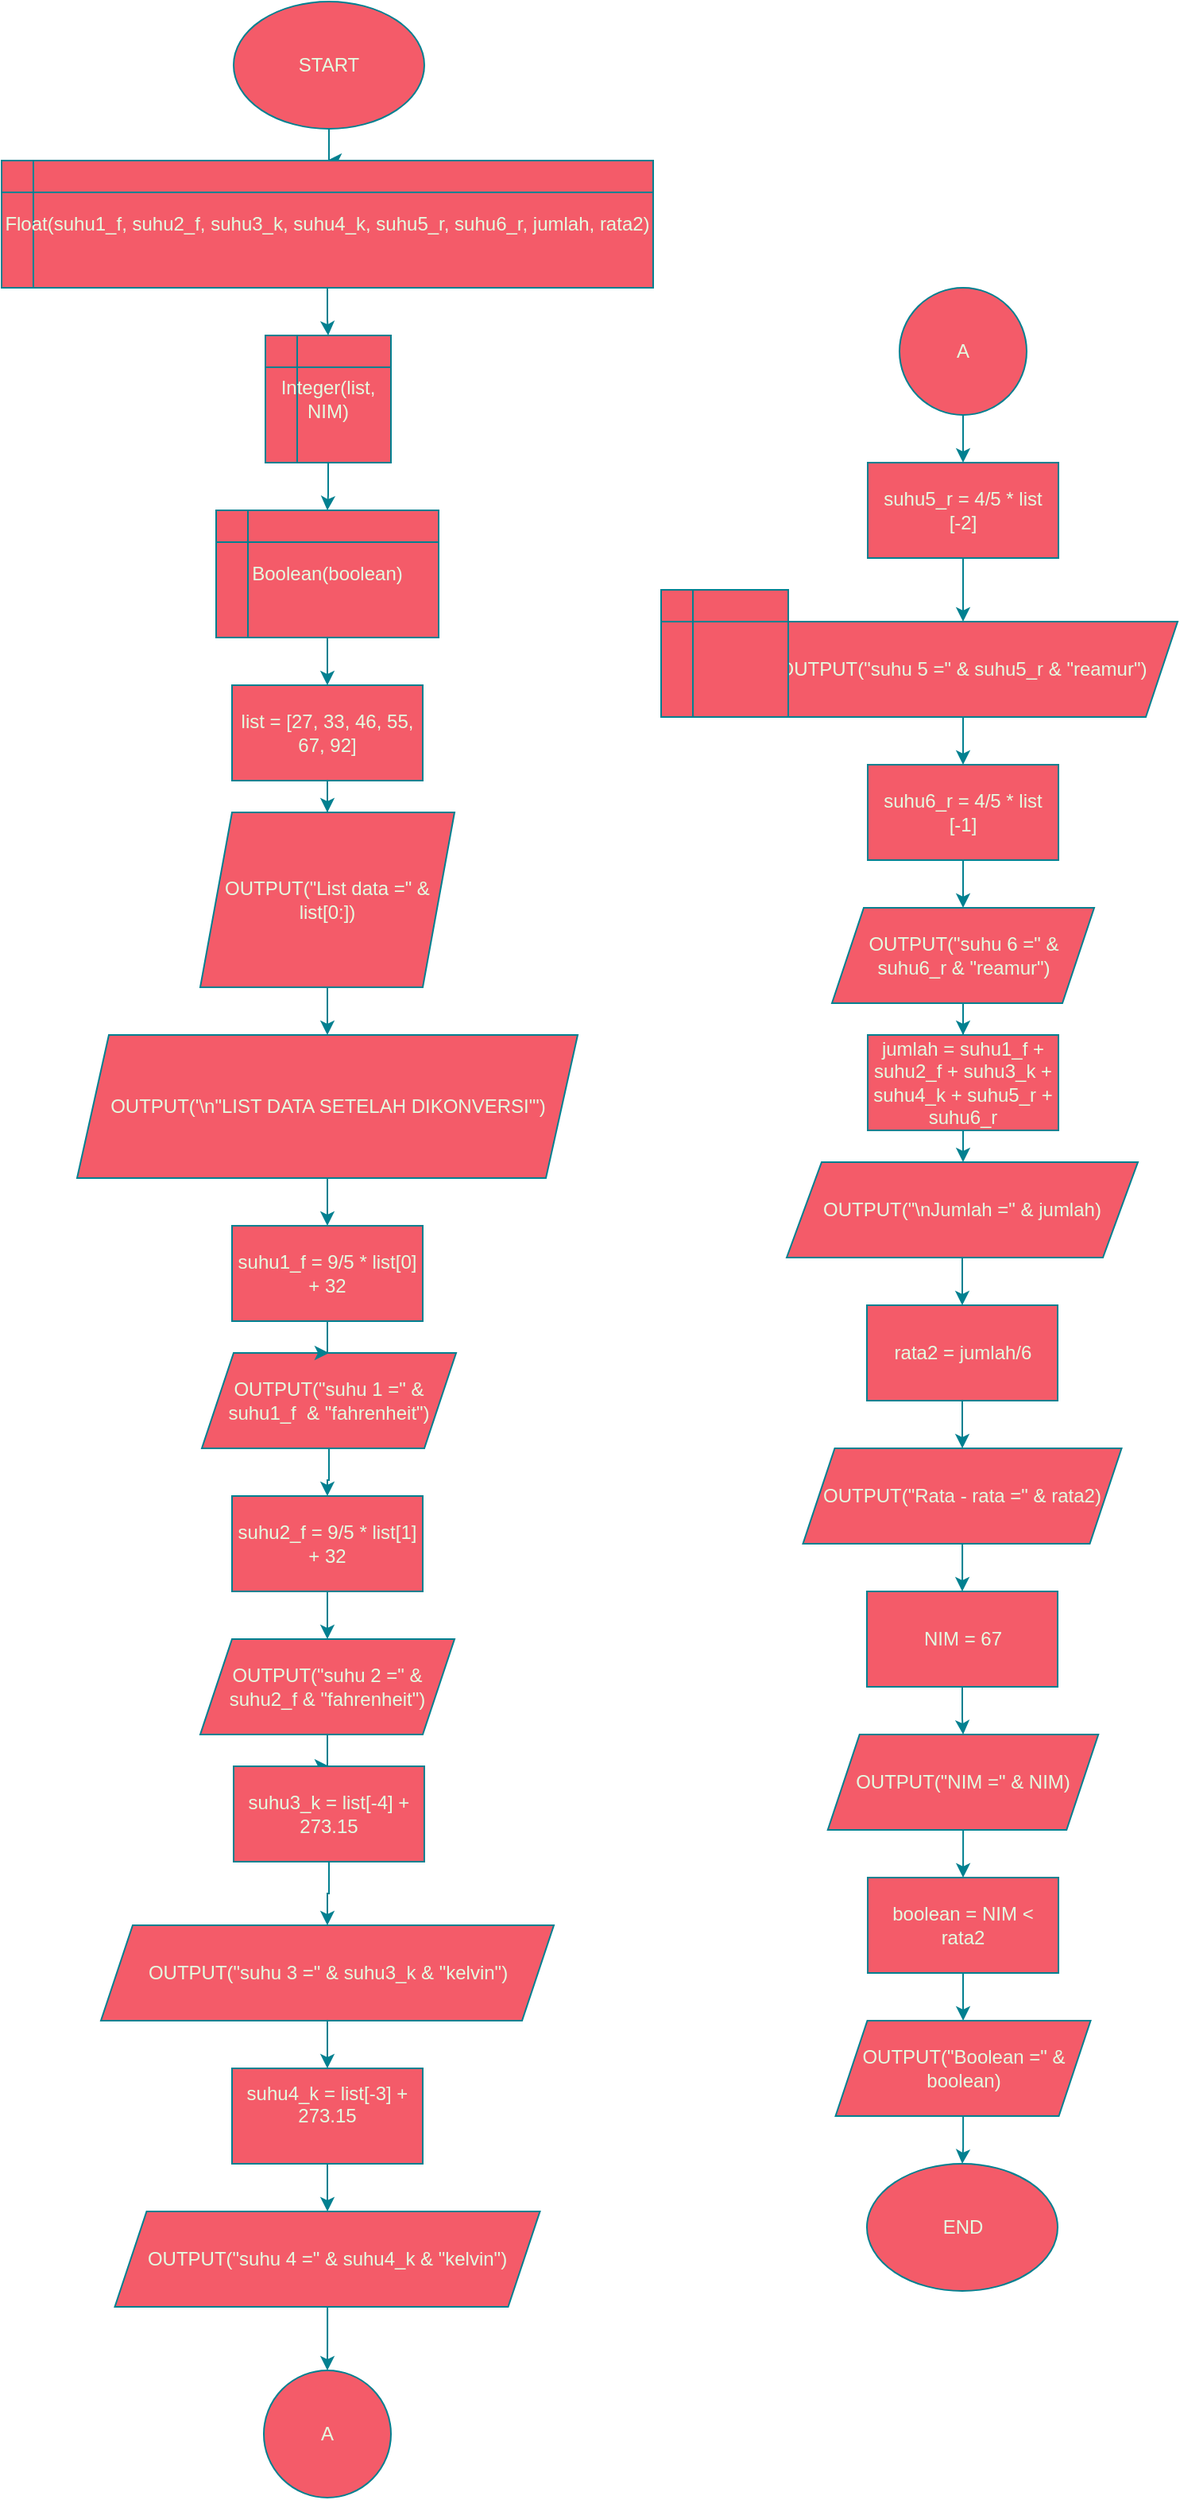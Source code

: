 <mxfile version="28.1.2">
  <diagram name="Page-1" id="HGJYyIN5H71mKzbjmEJC">
    <mxGraphModel dx="1048" dy="1753" grid="1" gridSize="10" guides="1" tooltips="1" connect="1" arrows="1" fold="1" page="1" pageScale="1" pageWidth="850" pageHeight="1100" math="0" shadow="0">
      <root>
        <mxCell id="0" />
        <mxCell id="1" parent="0" />
        <mxCell id="OzHoojJ7Z5lg3WIj5GDq-36" value="" style="edgeStyle=orthogonalEdgeStyle;rounded=0;orthogonalLoop=1;jettySize=auto;html=1;strokeColor=#028090;fontColor=#E4FDE1;fillColor=#F45B69;" edge="1" parent="1" source="OzHoojJ7Z5lg3WIj5GDq-10" target="OzHoojJ7Z5lg3WIj5GDq-24">
          <mxGeometry relative="1" as="geometry" />
        </mxCell>
        <mxCell id="OzHoojJ7Z5lg3WIj5GDq-10" value="START" style="ellipse;whiteSpace=wrap;html=1;strokeColor=#028090;fontColor=#E4FDE1;fillColor=#F45B69;labelBackgroundColor=none;" vertex="1" parent="1">
          <mxGeometry x="281" y="-290" width="120" height="80" as="geometry" />
        </mxCell>
        <mxCell id="OzHoojJ7Z5lg3WIj5GDq-19" value="" style="edgeStyle=orthogonalEdgeStyle;rounded=0;orthogonalLoop=1;jettySize=auto;html=1;strokeColor=#028090;fontColor=#E4FDE1;fillColor=#F45B69;" edge="1" parent="1" source="OzHoojJ7Z5lg3WIj5GDq-16" target="OzHoojJ7Z5lg3WIj5GDq-18">
          <mxGeometry relative="1" as="geometry" />
        </mxCell>
        <mxCell id="OzHoojJ7Z5lg3WIj5GDq-16" value="OUTPUT(&quot;List data =&quot; &amp;amp; list[0:])" style="shape=parallelogram;perimeter=parallelogramPerimeter;whiteSpace=wrap;html=1;fixedSize=1;fillColor=#F45B69;strokeColor=#028090;fontColor=#E4FDE1;labelBackgroundColor=none;" vertex="1" parent="1">
          <mxGeometry x="260" y="220" width="160" height="110" as="geometry" />
        </mxCell>
        <mxCell id="OzHoojJ7Z5lg3WIj5GDq-106" value="" style="edgeStyle=orthogonalEdgeStyle;rounded=0;orthogonalLoop=1;jettySize=auto;html=1;strokeColor=#028090;fontColor=#E4FDE1;fillColor=#F45B69;" edge="1" parent="1" source="OzHoojJ7Z5lg3WIj5GDq-18" target="OzHoojJ7Z5lg3WIj5GDq-105">
          <mxGeometry relative="1" as="geometry" />
        </mxCell>
        <mxCell id="OzHoojJ7Z5lg3WIj5GDq-18" value="OUTPUT(&#39;\n&quot;LIST DATA SETELAH DIKONVERSI&quot;&#39;)" style="shape=parallelogram;perimeter=parallelogramPerimeter;whiteSpace=wrap;html=1;fixedSize=1;fillColor=#F45B69;strokeColor=#028090;fontColor=#E4FDE1;labelBackgroundColor=none;" vertex="1" parent="1">
          <mxGeometry x="182.5" y="360" width="315" height="90" as="geometry" />
        </mxCell>
        <mxCell id="OzHoojJ7Z5lg3WIj5GDq-24" value="Float(suhu1_f, suhu2_f, suhu3_k, suhu4_k, suhu5_r, suhu6_r, jumlah, rata2)" style="shape=internalStorage;whiteSpace=wrap;html=1;backgroundOutline=1;strokeColor=#028090;fontColor=#E4FDE1;fillColor=#F45B69;" vertex="1" parent="1">
          <mxGeometry x="135" y="-190" width="410" height="80" as="geometry" />
        </mxCell>
        <mxCell id="OzHoojJ7Z5lg3WIj5GDq-110" value="" style="edgeStyle=orthogonalEdgeStyle;rounded=0;orthogonalLoop=1;jettySize=auto;html=1;strokeColor=#028090;fontColor=#E4FDE1;fillColor=#F45B69;" edge="1" parent="1" source="OzHoojJ7Z5lg3WIj5GDq-41" target="OzHoojJ7Z5lg3WIj5GDq-108">
          <mxGeometry relative="1" as="geometry" />
        </mxCell>
        <mxCell id="OzHoojJ7Z5lg3WIj5GDq-41" value="OUTPUT(&quot;suhu 1 =&quot; &amp;amp; suhu1_f&amp;nbsp; &amp;amp; &quot;fahrenheit&quot;)" style="shape=parallelogram;perimeter=parallelogramPerimeter;whiteSpace=wrap;html=1;fixedSize=1;fillColor=#F45B69;strokeColor=#028090;fontColor=#E4FDE1;labelBackgroundColor=none;" vertex="1" parent="1">
          <mxGeometry x="261" y="560" width="160" height="60" as="geometry" />
        </mxCell>
        <mxCell id="OzHoojJ7Z5lg3WIj5GDq-114" value="" style="edgeStyle=orthogonalEdgeStyle;rounded=0;orthogonalLoop=1;jettySize=auto;html=1;strokeColor=#028090;fontColor=#E4FDE1;fillColor=#F45B69;" edge="1" parent="1" source="OzHoojJ7Z5lg3WIj5GDq-45" target="OzHoojJ7Z5lg3WIj5GDq-113">
          <mxGeometry relative="1" as="geometry" />
        </mxCell>
        <mxCell id="OzHoojJ7Z5lg3WIj5GDq-45" value="OUTPUT(&quot;suhu 2 =&quot; &amp;amp; suhu2_f &amp;amp; &quot;fahrenheit&quot;)" style="shape=parallelogram;perimeter=parallelogramPerimeter;whiteSpace=wrap;html=1;fixedSize=1;fillColor=#F45B69;strokeColor=#028090;fontColor=#E4FDE1;labelBackgroundColor=none;" vertex="1" parent="1">
          <mxGeometry x="260" y="740" width="160" height="60" as="geometry" />
        </mxCell>
        <mxCell id="OzHoojJ7Z5lg3WIj5GDq-118" value="" style="edgeStyle=orthogonalEdgeStyle;rounded=0;orthogonalLoop=1;jettySize=auto;html=1;strokeColor=#028090;fontColor=#E4FDE1;fillColor=#F45B69;" edge="1" parent="1" source="OzHoojJ7Z5lg3WIj5GDq-50" target="OzHoojJ7Z5lg3WIj5GDq-117">
          <mxGeometry relative="1" as="geometry" />
        </mxCell>
        <mxCell id="OzHoojJ7Z5lg3WIj5GDq-50" value="OUTPUT(&quot;suhu 3 =&quot; &amp;amp; suhu3_k &amp;amp; &quot;kelvin&quot;)" style="shape=parallelogram;perimeter=parallelogramPerimeter;whiteSpace=wrap;html=1;fixedSize=1;fillColor=#F45B69;strokeColor=#028090;fontColor=#E4FDE1;labelBackgroundColor=none;" vertex="1" parent="1">
          <mxGeometry x="197.5" y="920" width="285" height="60" as="geometry" />
        </mxCell>
        <mxCell id="OzHoojJ7Z5lg3WIj5GDq-57" value="" style="edgeStyle=orthogonalEdgeStyle;rounded=0;orthogonalLoop=1;jettySize=auto;html=1;strokeColor=#028090;fontColor=#E4FDE1;fillColor=#F45B69;" edge="1" parent="1" source="OzHoojJ7Z5lg3WIj5GDq-54" target="OzHoojJ7Z5lg3WIj5GDq-56">
          <mxGeometry relative="1" as="geometry" />
        </mxCell>
        <mxCell id="OzHoojJ7Z5lg3WIj5GDq-54" value="OUTPUT(&quot;suhu 4 =&quot; &amp;amp; suhu4_k &amp;amp; &quot;kelvin&quot;)" style="shape=parallelogram;perimeter=parallelogramPerimeter;whiteSpace=wrap;html=1;fixedSize=1;fillColor=#F45B69;strokeColor=#028090;fontColor=#E4FDE1;labelBackgroundColor=none;" vertex="1" parent="1">
          <mxGeometry x="206.25" y="1100" width="267.5" height="60" as="geometry" />
        </mxCell>
        <mxCell id="OzHoojJ7Z5lg3WIj5GDq-56" value="A" style="ellipse;whiteSpace=wrap;html=1;fillColor=#F45B69;strokeColor=#028090;fontColor=#E4FDE1;labelBackgroundColor=none;" vertex="1" parent="1">
          <mxGeometry x="300" y="1200" width="80" height="80" as="geometry" />
        </mxCell>
        <mxCell id="OzHoojJ7Z5lg3WIj5GDq-64" value="" style="edgeStyle=orthogonalEdgeStyle;rounded=0;orthogonalLoop=1;jettySize=auto;html=1;strokeColor=#028090;fontColor=#E4FDE1;fillColor=#F45B69;" edge="1" parent="1" source="OzHoojJ7Z5lg3WIj5GDq-59" target="OzHoojJ7Z5lg3WIj5GDq-63">
          <mxGeometry relative="1" as="geometry" />
        </mxCell>
        <mxCell id="OzHoojJ7Z5lg3WIj5GDq-59" value="A" style="ellipse;whiteSpace=wrap;html=1;aspect=fixed;strokeColor=#028090;fontColor=#E4FDE1;fillColor=#F45B69;" vertex="1" parent="1">
          <mxGeometry x="700" y="-110" width="80" height="80" as="geometry" />
        </mxCell>
        <mxCell id="OzHoojJ7Z5lg3WIj5GDq-66" value="" style="edgeStyle=orthogonalEdgeStyle;rounded=0;orthogonalLoop=1;jettySize=auto;html=1;strokeColor=#028090;fontColor=#E4FDE1;fillColor=#F45B69;" edge="1" parent="1" source="OzHoojJ7Z5lg3WIj5GDq-63" target="OzHoojJ7Z5lg3WIj5GDq-65">
          <mxGeometry relative="1" as="geometry" />
        </mxCell>
        <mxCell id="OzHoojJ7Z5lg3WIj5GDq-63" value="suhu5_r = 4/5 * list [-2]" style="whiteSpace=wrap;html=1;fillColor=#F45B69;strokeColor=#028090;fontColor=#E4FDE1;" vertex="1" parent="1">
          <mxGeometry x="680" width="120" height="60" as="geometry" />
        </mxCell>
        <mxCell id="OzHoojJ7Z5lg3WIj5GDq-68" value="" style="edgeStyle=orthogonalEdgeStyle;rounded=0;orthogonalLoop=1;jettySize=auto;html=1;strokeColor=#028090;fontColor=#E4FDE1;fillColor=#F45B69;" edge="1" parent="1" source="OzHoojJ7Z5lg3WIj5GDq-65" target="OzHoojJ7Z5lg3WIj5GDq-67">
          <mxGeometry relative="1" as="geometry" />
        </mxCell>
        <mxCell id="OzHoojJ7Z5lg3WIj5GDq-65" value="OUTPUT(&quot;suhu 5 =&quot; &amp;amp; suhu5_r &amp;amp; &quot;reamur&quot;)" style="shape=parallelogram;perimeter=parallelogramPerimeter;whiteSpace=wrap;html=1;fixedSize=1;fillColor=#F45B69;strokeColor=#028090;fontColor=#E4FDE1;" vertex="1" parent="1">
          <mxGeometry x="605" y="100" width="270" height="60" as="geometry" />
        </mxCell>
        <mxCell id="OzHoojJ7Z5lg3WIj5GDq-70" value="" style="edgeStyle=orthogonalEdgeStyle;rounded=0;orthogonalLoop=1;jettySize=auto;html=1;strokeColor=#028090;fontColor=#E4FDE1;fillColor=#F45B69;" edge="1" parent="1" source="OzHoojJ7Z5lg3WIj5GDq-67" target="OzHoojJ7Z5lg3WIj5GDq-69">
          <mxGeometry relative="1" as="geometry" />
        </mxCell>
        <mxCell id="OzHoojJ7Z5lg3WIj5GDq-67" value="suhu6_r = 4/5 * list [-1]" style="whiteSpace=wrap;html=1;fillColor=#F45B69;strokeColor=#028090;fontColor=#E4FDE1;" vertex="1" parent="1">
          <mxGeometry x="680" y="190" width="120" height="60" as="geometry" />
        </mxCell>
        <mxCell id="OzHoojJ7Z5lg3WIj5GDq-72" value="" style="edgeStyle=orthogonalEdgeStyle;rounded=0;orthogonalLoop=1;jettySize=auto;html=1;strokeColor=#028090;fontColor=#E4FDE1;fillColor=#F45B69;" edge="1" parent="1" source="OzHoojJ7Z5lg3WIj5GDq-69" target="OzHoojJ7Z5lg3WIj5GDq-71">
          <mxGeometry relative="1" as="geometry" />
        </mxCell>
        <mxCell id="OzHoojJ7Z5lg3WIj5GDq-69" value="OUTPUT(&quot;suhu 6 =&quot; &amp;amp; suhu6_r &amp;amp; &quot;reamur&quot;)" style="shape=parallelogram;perimeter=parallelogramPerimeter;whiteSpace=wrap;html=1;fixedSize=1;fillColor=#F45B69;strokeColor=#028090;fontColor=#E4FDE1;" vertex="1" parent="1">
          <mxGeometry x="657.5" y="280" width="165" height="60" as="geometry" />
        </mxCell>
        <mxCell id="OzHoojJ7Z5lg3WIj5GDq-74" value="" style="edgeStyle=orthogonalEdgeStyle;rounded=0;orthogonalLoop=1;jettySize=auto;html=1;strokeColor=#028090;fontColor=#E4FDE1;fillColor=#F45B69;" edge="1" parent="1" source="OzHoojJ7Z5lg3WIj5GDq-71" target="OzHoojJ7Z5lg3WIj5GDq-73">
          <mxGeometry relative="1" as="geometry" />
        </mxCell>
        <mxCell id="OzHoojJ7Z5lg3WIj5GDq-71" value="jumlah = suhu1_f + suhu2_f + suhu3_k + suhu4_k + suhu5_r + suhu6_r" style="whiteSpace=wrap;html=1;fillColor=#F45B69;strokeColor=#028090;fontColor=#E4FDE1;" vertex="1" parent="1">
          <mxGeometry x="680" y="360" width="120" height="60" as="geometry" />
        </mxCell>
        <mxCell id="OzHoojJ7Z5lg3WIj5GDq-76" value="" style="edgeStyle=orthogonalEdgeStyle;rounded=0;orthogonalLoop=1;jettySize=auto;html=1;strokeColor=#028090;fontColor=#E4FDE1;fillColor=#F45B69;" edge="1" parent="1" source="OzHoojJ7Z5lg3WIj5GDq-73" target="OzHoojJ7Z5lg3WIj5GDq-75">
          <mxGeometry relative="1" as="geometry" />
        </mxCell>
        <mxCell id="OzHoojJ7Z5lg3WIj5GDq-73" value="OUTPUT(&quot;\nJumlah =&quot; &amp;amp; jumlah)" style="shape=parallelogram;perimeter=parallelogramPerimeter;whiteSpace=wrap;html=1;fixedSize=1;fillColor=#F45B69;strokeColor=#028090;fontColor=#E4FDE1;size=22;" vertex="1" parent="1">
          <mxGeometry x="629" y="440" width="221" height="60" as="geometry" />
        </mxCell>
        <mxCell id="OzHoojJ7Z5lg3WIj5GDq-78" value="" style="edgeStyle=orthogonalEdgeStyle;rounded=0;orthogonalLoop=1;jettySize=auto;html=1;strokeColor=#028090;fontColor=#E4FDE1;fillColor=#F45B69;" edge="1" parent="1" source="OzHoojJ7Z5lg3WIj5GDq-75" target="OzHoojJ7Z5lg3WIj5GDq-77">
          <mxGeometry relative="1" as="geometry" />
        </mxCell>
        <mxCell id="OzHoojJ7Z5lg3WIj5GDq-75" value="rata2 = jumlah/6" style="whiteSpace=wrap;html=1;fillColor=#F45B69;strokeColor=#028090;fontColor=#E4FDE1;" vertex="1" parent="1">
          <mxGeometry x="679.5" y="530" width="120" height="60" as="geometry" />
        </mxCell>
        <mxCell id="OzHoojJ7Z5lg3WIj5GDq-80" value="" style="edgeStyle=orthogonalEdgeStyle;rounded=0;orthogonalLoop=1;jettySize=auto;html=1;strokeColor=#028090;fontColor=#E4FDE1;fillColor=#F45B69;" edge="1" parent="1" source="OzHoojJ7Z5lg3WIj5GDq-77" target="OzHoojJ7Z5lg3WIj5GDq-79">
          <mxGeometry relative="1" as="geometry" />
        </mxCell>
        <mxCell id="OzHoojJ7Z5lg3WIj5GDq-77" value="OUTPUT(&quot;Rata - rata =&quot; &amp;amp; rata2)" style="shape=parallelogram;perimeter=parallelogramPerimeter;whiteSpace=wrap;html=1;fixedSize=1;fillColor=#F45B69;strokeColor=#028090;fontColor=#E4FDE1;" vertex="1" parent="1">
          <mxGeometry x="639.25" y="620" width="200.5" height="60" as="geometry" />
        </mxCell>
        <mxCell id="OzHoojJ7Z5lg3WIj5GDq-84" value="" style="edgeStyle=orthogonalEdgeStyle;rounded=0;orthogonalLoop=1;jettySize=auto;html=1;strokeColor=#028090;fontColor=#E4FDE1;fillColor=#F45B69;" edge="1" parent="1" source="OzHoojJ7Z5lg3WIj5GDq-79" target="OzHoojJ7Z5lg3WIj5GDq-83">
          <mxGeometry relative="1" as="geometry" />
        </mxCell>
        <mxCell id="OzHoojJ7Z5lg3WIj5GDq-79" value="NIM = 67" style="whiteSpace=wrap;html=1;fillColor=#F45B69;strokeColor=#028090;fontColor=#E4FDE1;" vertex="1" parent="1">
          <mxGeometry x="679.5" y="710" width="120" height="60" as="geometry" />
        </mxCell>
        <mxCell id="OzHoojJ7Z5lg3WIj5GDq-86" value="" style="edgeStyle=orthogonalEdgeStyle;rounded=0;orthogonalLoop=1;jettySize=auto;html=1;strokeColor=#028090;fontColor=#E4FDE1;fillColor=#F45B69;" edge="1" parent="1" source="OzHoojJ7Z5lg3WIj5GDq-83" target="OzHoojJ7Z5lg3WIj5GDq-85">
          <mxGeometry relative="1" as="geometry" />
        </mxCell>
        <mxCell id="OzHoojJ7Z5lg3WIj5GDq-83" value="OUTPUT(&quot;NIM =&quot; &amp;amp; NIM)" style="shape=parallelogram;perimeter=parallelogramPerimeter;whiteSpace=wrap;html=1;fixedSize=1;fillColor=#F45B69;strokeColor=#028090;fontColor=#E4FDE1;" vertex="1" parent="1">
          <mxGeometry x="654.87" y="800" width="170.25" height="60" as="geometry" />
        </mxCell>
        <mxCell id="OzHoojJ7Z5lg3WIj5GDq-92" value="" style="edgeStyle=orthogonalEdgeStyle;rounded=0;orthogonalLoop=1;jettySize=auto;html=1;strokeColor=#028090;fontColor=#E4FDE1;fillColor=#F45B69;" edge="1" parent="1" source="OzHoojJ7Z5lg3WIj5GDq-85" target="OzHoojJ7Z5lg3WIj5GDq-91">
          <mxGeometry relative="1" as="geometry" />
        </mxCell>
        <mxCell id="OzHoojJ7Z5lg3WIj5GDq-85" value="boolean = NIM &amp;lt; rata2" style="whiteSpace=wrap;html=1;fillColor=#F45B69;strokeColor=#028090;fontColor=#E4FDE1;" vertex="1" parent="1">
          <mxGeometry x="680.005" y="890" width="120" height="60" as="geometry" />
        </mxCell>
        <mxCell id="OzHoojJ7Z5lg3WIj5GDq-94" value="" style="edgeStyle=orthogonalEdgeStyle;rounded=0;orthogonalLoop=1;jettySize=auto;html=1;strokeColor=#028090;fontColor=#E4FDE1;fillColor=#F45B69;" edge="1" parent="1" source="OzHoojJ7Z5lg3WIj5GDq-91" target="OzHoojJ7Z5lg3WIj5GDq-93">
          <mxGeometry relative="1" as="geometry" />
        </mxCell>
        <mxCell id="OzHoojJ7Z5lg3WIj5GDq-91" value="OUTPUT(&quot;Boolean =&quot; &amp;amp; boolean)" style="shape=parallelogram;perimeter=parallelogramPerimeter;whiteSpace=wrap;html=1;fixedSize=1;fillColor=#F45B69;strokeColor=#028090;fontColor=#E4FDE1;" vertex="1" parent="1">
          <mxGeometry x="659.75" y="980" width="160.51" height="60" as="geometry" />
        </mxCell>
        <mxCell id="OzHoojJ7Z5lg3WIj5GDq-93" value="END" style="ellipse;whiteSpace=wrap;html=1;strokeColor=#028090;fontColor=#E4FDE1;fillColor=#F45B69;" vertex="1" parent="1">
          <mxGeometry x="679.5" y="1070" width="120" height="80" as="geometry" />
        </mxCell>
        <mxCell id="OzHoojJ7Z5lg3WIj5GDq-96" value="" style="edgeStyle=orthogonalEdgeStyle;rounded=0;orthogonalLoop=1;jettySize=auto;html=1;strokeColor=#028090;fontColor=#E4FDE1;fillColor=#F45B69;entryX=0.5;entryY=0;entryDx=0;entryDy=0;" edge="1" parent="1" source="OzHoojJ7Z5lg3WIj5GDq-24" target="OzHoojJ7Z5lg3WIj5GDq-121">
          <mxGeometry relative="1" as="geometry">
            <mxPoint x="340" as="sourcePoint" />
            <mxPoint x="340" y="120" as="targetPoint" />
          </mxGeometry>
        </mxCell>
        <mxCell id="OzHoojJ7Z5lg3WIj5GDq-101" value="" style="edgeStyle=orthogonalEdgeStyle;rounded=0;orthogonalLoop=1;jettySize=auto;html=1;strokeColor=#028090;fontColor=#E4FDE1;fillColor=#F45B69;" edge="1" parent="1" source="OzHoojJ7Z5lg3WIj5GDq-97" target="OzHoojJ7Z5lg3WIj5GDq-100">
          <mxGeometry relative="1" as="geometry" />
        </mxCell>
        <mxCell id="OzHoojJ7Z5lg3WIj5GDq-97" value="Boolean(boolean)" style="shape=internalStorage;whiteSpace=wrap;html=1;backgroundOutline=1;strokeColor=#028090;fontColor=#E4FDE1;fillColor=#F45B69;" vertex="1" parent="1">
          <mxGeometry x="270" y="30" width="140" height="80" as="geometry" />
        </mxCell>
        <mxCell id="OzHoojJ7Z5lg3WIj5GDq-102" value="" style="edgeStyle=orthogonalEdgeStyle;rounded=0;orthogonalLoop=1;jettySize=auto;html=1;strokeColor=#028090;fontColor=#E4FDE1;fillColor=#F45B69;" edge="1" parent="1" source="OzHoojJ7Z5lg3WIj5GDq-100" target="OzHoojJ7Z5lg3WIj5GDq-16">
          <mxGeometry relative="1" as="geometry" />
        </mxCell>
        <mxCell id="OzHoojJ7Z5lg3WIj5GDq-100" value="list = [27, 33, 46, 55, 67, 92]" style="rounded=0;whiteSpace=wrap;html=1;strokeColor=#028090;fontColor=#E4FDE1;fillColor=#F45B69;" vertex="1" parent="1">
          <mxGeometry x="280" y="140" width="120" height="60" as="geometry" />
        </mxCell>
        <mxCell id="OzHoojJ7Z5lg3WIj5GDq-107" value="" style="edgeStyle=orthogonalEdgeStyle;rounded=0;orthogonalLoop=1;jettySize=auto;html=1;strokeColor=#028090;fontColor=#E4FDE1;fillColor=#F45B69;" edge="1" parent="1" source="OzHoojJ7Z5lg3WIj5GDq-105" target="OzHoojJ7Z5lg3WIj5GDq-41">
          <mxGeometry relative="1" as="geometry" />
        </mxCell>
        <mxCell id="OzHoojJ7Z5lg3WIj5GDq-105" value="suhu1_f = 9/5 * list[0] + 32" style="rounded=0;whiteSpace=wrap;html=1;strokeColor=#028090;fontColor=#E4FDE1;fillColor=#F45B69;" vertex="1" parent="1">
          <mxGeometry x="280" y="480" width="120" height="60" as="geometry" />
        </mxCell>
        <mxCell id="OzHoojJ7Z5lg3WIj5GDq-111" value="" style="edgeStyle=orthogonalEdgeStyle;rounded=0;orthogonalLoop=1;jettySize=auto;html=1;strokeColor=#028090;fontColor=#E4FDE1;fillColor=#F45B69;" edge="1" parent="1" source="OzHoojJ7Z5lg3WIj5GDq-108" target="OzHoojJ7Z5lg3WIj5GDq-45">
          <mxGeometry relative="1" as="geometry" />
        </mxCell>
        <mxCell id="OzHoojJ7Z5lg3WIj5GDq-108" value="suhu2_f = 9/5 * list[1] + 32" style="rounded=0;whiteSpace=wrap;html=1;strokeColor=#028090;fontColor=#E4FDE1;fillColor=#F45B69;" vertex="1" parent="1">
          <mxGeometry x="280" y="650" width="120" height="60" as="geometry" />
        </mxCell>
        <mxCell id="OzHoojJ7Z5lg3WIj5GDq-116" value="" style="edgeStyle=orthogonalEdgeStyle;rounded=0;orthogonalLoop=1;jettySize=auto;html=1;strokeColor=#028090;fontColor=#E4FDE1;fillColor=#F45B69;" edge="1" parent="1" source="OzHoojJ7Z5lg3WIj5GDq-113" target="OzHoojJ7Z5lg3WIj5GDq-50">
          <mxGeometry relative="1" as="geometry" />
        </mxCell>
        <mxCell id="OzHoojJ7Z5lg3WIj5GDq-113" value="suhu3_k = list[-4] + 273.15" style="rounded=0;whiteSpace=wrap;html=1;strokeColor=#028090;fontColor=#E4FDE1;fillColor=#F45B69;" vertex="1" parent="1">
          <mxGeometry x="281" y="820" width="120" height="60" as="geometry" />
        </mxCell>
        <mxCell id="OzHoojJ7Z5lg3WIj5GDq-119" value="" style="edgeStyle=orthogonalEdgeStyle;rounded=0;orthogonalLoop=1;jettySize=auto;html=1;strokeColor=#028090;fontColor=#E4FDE1;fillColor=#F45B69;" edge="1" parent="1" source="OzHoojJ7Z5lg3WIj5GDq-117" target="OzHoojJ7Z5lg3WIj5GDq-54">
          <mxGeometry relative="1" as="geometry" />
        </mxCell>
        <mxCell id="OzHoojJ7Z5lg3WIj5GDq-117" value="&lt;div&gt;suhu4_k = list[-3] + 273.15&lt;/div&gt;&lt;div&gt;&lt;br&gt;&lt;/div&gt;" style="rounded=0;whiteSpace=wrap;html=1;strokeColor=#028090;fontColor=#E4FDE1;fillColor=#F45B69;" vertex="1" parent="1">
          <mxGeometry x="280" y="1010" width="120" height="60" as="geometry" />
        </mxCell>
        <mxCell id="OzHoojJ7Z5lg3WIj5GDq-120" value="" style="shape=internalStorage;whiteSpace=wrap;html=1;backgroundOutline=1;strokeColor=#028090;fontColor=#E4FDE1;fillColor=#F45B69;" vertex="1" parent="1">
          <mxGeometry x="550" y="80" width="80" height="80" as="geometry" />
        </mxCell>
        <mxCell id="OzHoojJ7Z5lg3WIj5GDq-122" value="" style="edgeStyle=orthogonalEdgeStyle;rounded=0;orthogonalLoop=1;jettySize=auto;html=1;strokeColor=#028090;fontColor=#E4FDE1;fillColor=#F45B69;" edge="1" parent="1" source="OzHoojJ7Z5lg3WIj5GDq-121" target="OzHoojJ7Z5lg3WIj5GDq-97">
          <mxGeometry relative="1" as="geometry" />
        </mxCell>
        <mxCell id="OzHoojJ7Z5lg3WIj5GDq-121" value="Integer(list, NIM)" style="shape=internalStorage;whiteSpace=wrap;html=1;backgroundOutline=1;strokeColor=#028090;fontColor=#E4FDE1;fillColor=#F45B69;" vertex="1" parent="1">
          <mxGeometry x="301" y="-80" width="79" height="80" as="geometry" />
        </mxCell>
      </root>
    </mxGraphModel>
  </diagram>
</mxfile>
